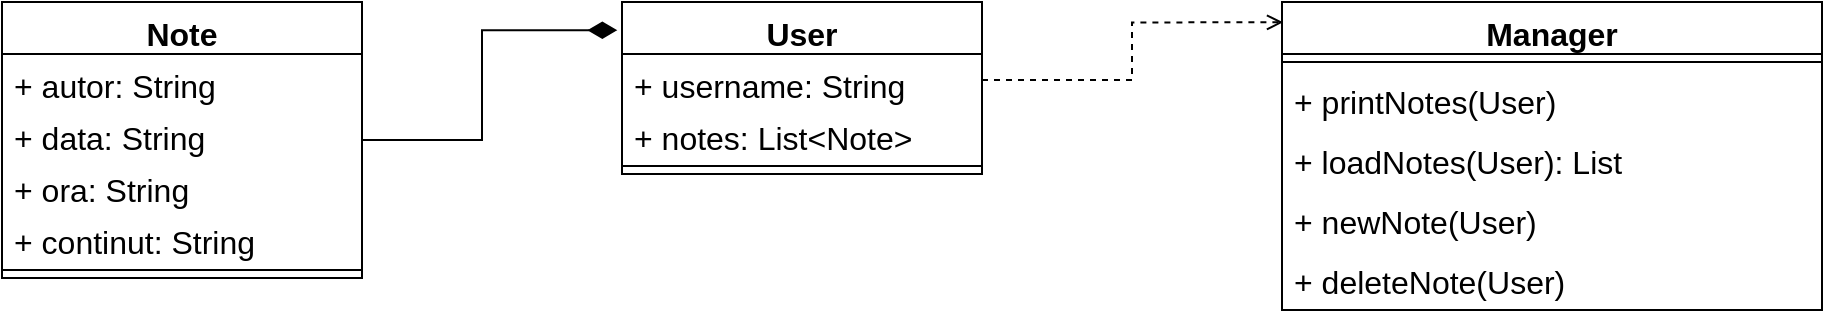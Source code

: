 <mxfile version="21.0.6" type="google"><diagram id="C5RBs43oDa-KdzZeNtuy" name="Page-1"><mxGraphModel grid="1" page="1" gridSize="10" guides="1" tooltips="1" connect="1" arrows="1" fold="1" pageScale="1" pageWidth="1169" pageHeight="827" math="0" shadow="0"><root><mxCell id="WIyWlLk6GJQsqaUBKTNV-0"/><mxCell id="WIyWlLk6GJQsqaUBKTNV-1" parent="WIyWlLk6GJQsqaUBKTNV-0"/><mxCell id="AHKm5gttD36NRYEImUhP-33" style="edgeStyle=orthogonalEdgeStyle;rounded=0;orthogonalLoop=1;jettySize=auto;html=1;entryX=-0.013;entryY=0.164;entryDx=0;entryDy=0;entryPerimeter=0;endArrow=diamondThin;endFill=1;endSize=12;" edge="1" parent="WIyWlLk6GJQsqaUBKTNV-1" source="AHKm5gttD36NRYEImUhP-0" target="AHKm5gttD36NRYEImUhP-14"><mxGeometry relative="1" as="geometry"/></mxCell><mxCell id="AHKm5gttD36NRYEImUhP-0" value="Note" style="swimlane;fontStyle=1;align=center;verticalAlign=top;childLayout=stackLayout;horizontal=1;startSize=26;horizontalStack=0;resizeParent=1;resizeParentMax=0;resizeLast=0;collapsible=1;marginBottom=0;whiteSpace=wrap;html=1;fontSize=16;" vertex="1" parent="WIyWlLk6GJQsqaUBKTNV-1"><mxGeometry x="60" y="100" width="180" height="138" as="geometry"/></mxCell><mxCell id="AHKm5gttD36NRYEImUhP-1" value="+ autor: String" style="text;strokeColor=none;fillColor=none;align=left;verticalAlign=top;spacingLeft=4;spacingRight=4;overflow=hidden;rotatable=0;points=[[0,0.5],[1,0.5]];portConstraint=eastwest;whiteSpace=wrap;html=1;fontSize=16;" vertex="1" parent="AHKm5gttD36NRYEImUhP-0"><mxGeometry y="26" width="180" height="26" as="geometry"/></mxCell><mxCell id="AHKm5gttD36NRYEImUhP-2" value="+ data: String" style="text;strokeColor=none;fillColor=none;align=left;verticalAlign=top;spacingLeft=4;spacingRight=4;overflow=hidden;rotatable=0;points=[[0,0.5],[1,0.5]];portConstraint=eastwest;whiteSpace=wrap;html=1;fontSize=16;" vertex="1" parent="AHKm5gttD36NRYEImUhP-0"><mxGeometry y="52" width="180" height="26" as="geometry"/></mxCell><mxCell id="AHKm5gttD36NRYEImUhP-3" value="+ ora: String" style="text;strokeColor=none;fillColor=none;align=left;verticalAlign=top;spacingLeft=4;spacingRight=4;overflow=hidden;rotatable=0;points=[[0,0.5],[1,0.5]];portConstraint=eastwest;whiteSpace=wrap;html=1;fontSize=16;" vertex="1" parent="AHKm5gttD36NRYEImUhP-0"><mxGeometry y="78" width="180" height="26" as="geometry"/></mxCell><mxCell id="AHKm5gttD36NRYEImUhP-4" value="+ continut: String" style="text;strokeColor=none;fillColor=none;align=left;verticalAlign=top;spacingLeft=4;spacingRight=4;overflow=hidden;rotatable=0;points=[[0,0.5],[1,0.5]];portConstraint=eastwest;whiteSpace=wrap;html=1;fontSize=16;" vertex="1" parent="AHKm5gttD36NRYEImUhP-0"><mxGeometry y="104" width="180" height="26" as="geometry"/></mxCell><mxCell id="AHKm5gttD36NRYEImUhP-5" value="" style="line;strokeWidth=1;fillColor=none;align=left;verticalAlign=middle;spacingTop=-1;spacingLeft=3;spacingRight=3;rotatable=0;labelPosition=right;points=[];portConstraint=eastwest;strokeColor=inherit;fontSize=16;" vertex="1" parent="AHKm5gttD36NRYEImUhP-0"><mxGeometry y="130" width="180" height="8" as="geometry"/></mxCell><mxCell id="AHKm5gttD36NRYEImUhP-14" value="User" style="swimlane;fontStyle=1;align=center;verticalAlign=top;childLayout=stackLayout;horizontal=1;startSize=26;horizontalStack=0;resizeParent=1;resizeParentMax=0;resizeLast=0;collapsible=1;marginBottom=0;whiteSpace=wrap;html=1;fontSize=16;" vertex="1" parent="WIyWlLk6GJQsqaUBKTNV-1"><mxGeometry x="370" y="100" width="180" height="86" as="geometry"/></mxCell><mxCell id="AHKm5gttD36NRYEImUhP-18" value="+ username: String" style="text;strokeColor=none;fillColor=none;align=left;verticalAlign=top;spacingLeft=4;spacingRight=4;overflow=hidden;rotatable=0;points=[[0,0.5],[1,0.5]];portConstraint=eastwest;whiteSpace=wrap;html=1;fontSize=16;" vertex="1" parent="AHKm5gttD36NRYEImUhP-14"><mxGeometry y="26" width="180" height="26" as="geometry"/></mxCell><mxCell id="AHKm5gttD36NRYEImUhP-29" value="+ notes: List&amp;lt;Note&amp;gt;" style="text;strokeColor=none;fillColor=none;align=left;verticalAlign=top;spacingLeft=4;spacingRight=4;overflow=hidden;rotatable=0;points=[[0,0.5],[1,0.5]];portConstraint=eastwest;whiteSpace=wrap;html=1;fontSize=16;" vertex="1" parent="AHKm5gttD36NRYEImUhP-14"><mxGeometry y="52" width="180" height="26" as="geometry"/></mxCell><mxCell id="AHKm5gttD36NRYEImUhP-19" value="" style="line;strokeWidth=1;fillColor=none;align=left;verticalAlign=middle;spacingTop=-1;spacingLeft=3;spacingRight=3;rotatable=0;labelPosition=right;points=[];portConstraint=eastwest;strokeColor=inherit;fontSize=16;" vertex="1" parent="AHKm5gttD36NRYEImUhP-14"><mxGeometry y="78" width="180" height="8" as="geometry"/></mxCell><mxCell id="AHKm5gttD36NRYEImUhP-21" value="Manager" style="swimlane;fontStyle=1;align=center;verticalAlign=top;childLayout=stackLayout;horizontal=1;startSize=26;horizontalStack=0;resizeParent=1;resizeParentMax=0;resizeLast=0;collapsible=1;marginBottom=0;whiteSpace=wrap;html=1;fontSize=16;" vertex="1" parent="WIyWlLk6GJQsqaUBKTNV-1"><mxGeometry x="700" y="100" width="270" height="154" as="geometry"/></mxCell><mxCell id="AHKm5gttD36NRYEImUhP-26" value="" style="line;strokeWidth=1;fillColor=none;align=left;verticalAlign=middle;spacingTop=-1;spacingLeft=3;spacingRight=3;rotatable=0;labelPosition=right;points=[];portConstraint=eastwest;strokeColor=inherit;fontSize=16;" vertex="1" parent="AHKm5gttD36NRYEImUhP-21"><mxGeometry y="26" width="270" height="8" as="geometry"/></mxCell><mxCell id="AHKm5gttD36NRYEImUhP-27" value="+ printNotes(User)" style="text;strokeColor=none;fillColor=none;align=left;verticalAlign=top;spacingLeft=4;spacingRight=4;overflow=hidden;rotatable=0;points=[[0,0.5],[1,0.5]];portConstraint=eastwest;whiteSpace=wrap;html=1;fontSize=16;" vertex="1" parent="AHKm5gttD36NRYEImUhP-21"><mxGeometry y="34" width="270" height="30" as="geometry"/></mxCell><mxCell id="AHKm5gttD36NRYEImUhP-30" value="+ loadNotes(User): List" style="text;strokeColor=none;fillColor=none;align=left;verticalAlign=top;spacingLeft=4;spacingRight=4;overflow=hidden;rotatable=0;points=[[0,0.5],[1,0.5]];portConstraint=eastwest;whiteSpace=wrap;html=1;fontSize=16;" vertex="1" parent="AHKm5gttD36NRYEImUhP-21"><mxGeometry y="64" width="270" height="30" as="geometry"/></mxCell><mxCell id="AHKm5gttD36NRYEImUhP-31" value="+ newNote(User)" style="text;strokeColor=none;fillColor=none;align=left;verticalAlign=top;spacingLeft=4;spacingRight=4;overflow=hidden;rotatable=0;points=[[0,0.5],[1,0.5]];portConstraint=eastwest;whiteSpace=wrap;html=1;fontSize=16;" vertex="1" parent="AHKm5gttD36NRYEImUhP-21"><mxGeometry y="94" width="270" height="30" as="geometry"/></mxCell><mxCell id="AHKm5gttD36NRYEImUhP-32" value="+ deleteNote(User)" style="text;strokeColor=none;fillColor=none;align=left;verticalAlign=top;spacingLeft=4;spacingRight=4;overflow=hidden;rotatable=0;points=[[0,0.5],[1,0.5]];portConstraint=eastwest;whiteSpace=wrap;html=1;fontSize=16;" vertex="1" parent="AHKm5gttD36NRYEImUhP-21"><mxGeometry y="124" width="270" height="30" as="geometry"/></mxCell><mxCell id="AHKm5gttD36NRYEImUhP-34" style="edgeStyle=orthogonalEdgeStyle;rounded=0;orthogonalLoop=1;jettySize=auto;html=1;entryX=0.002;entryY=0.066;entryDx=0;entryDy=0;entryPerimeter=0;endArrow=open;endFill=0;dashed=1;" edge="1" parent="WIyWlLk6GJQsqaUBKTNV-1" source="AHKm5gttD36NRYEImUhP-18" target="AHKm5gttD36NRYEImUhP-21"><mxGeometry relative="1" as="geometry"/></mxCell></root></mxGraphModel></diagram></mxfile>